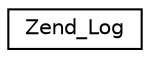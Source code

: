 digraph G
{
  edge [fontname="Helvetica",fontsize="10",labelfontname="Helvetica",labelfontsize="10"];
  node [fontname="Helvetica",fontsize="10",shape=record];
  rankdir="LR";
  Node1 [label="Zend_Log",height=0.2,width=0.4,color="black", fillcolor="white", style="filled",URL="$class_zend___log.html"];
}
